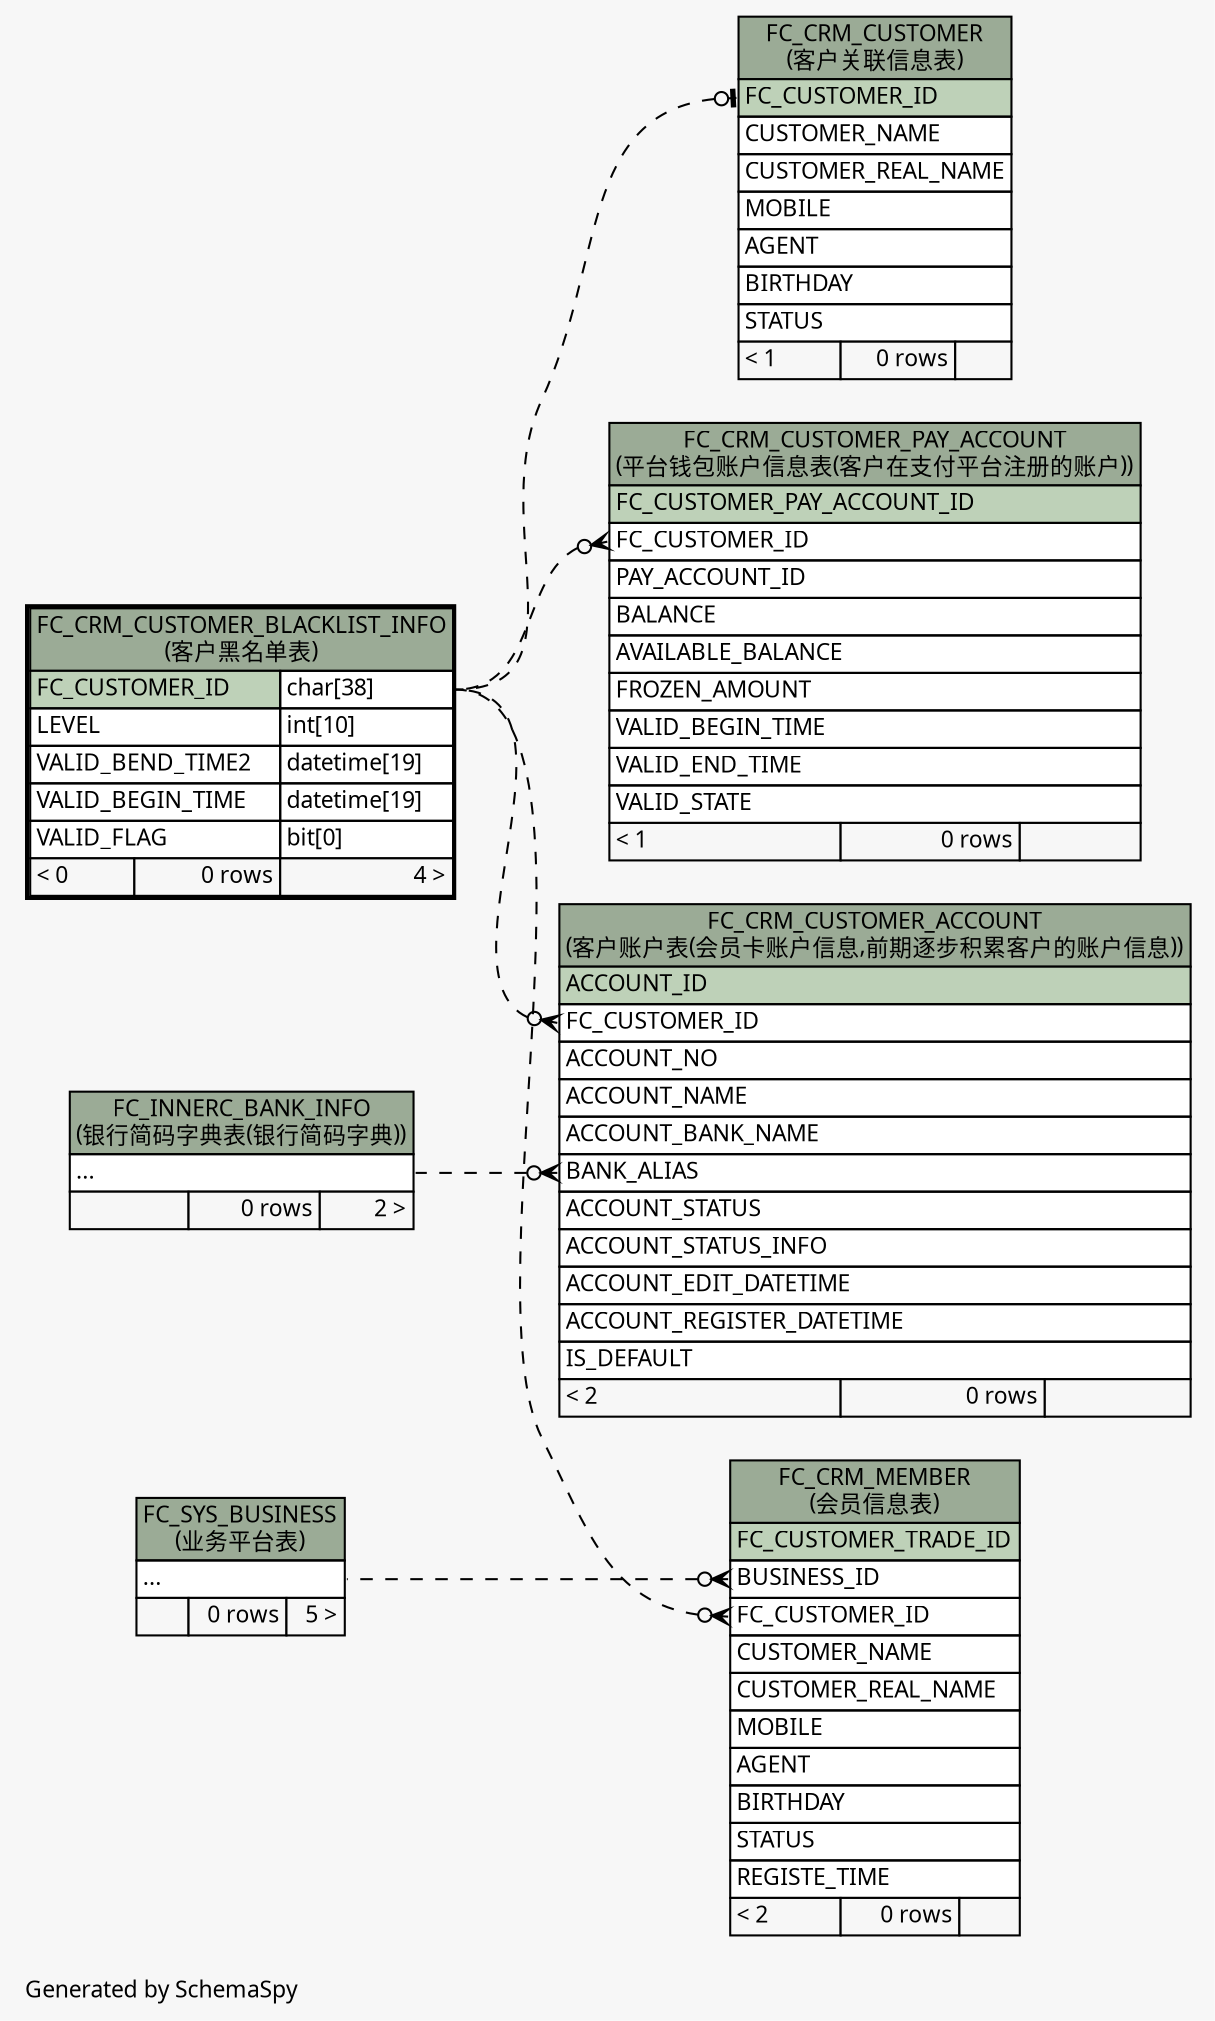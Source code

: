 // dot 2.26.0 on Linux 2.6.32-504.3.3.el6.x86_64
// SchemaSpy rev Unknown
digraph "impliedTwoDegreesRelationshipsDiagram" {
  graph [
    rankdir="RL"
    bgcolor="#f7f7f7"
    label="\nGenerated by SchemaSpy"
    labeljust="l"
    nodesep="0.18"
    ranksep="0.46"
    fontname="Microsoft YaHei"
    fontsize="11"
  ];
  node [
    fontname="Microsoft YaHei"
    fontsize="11"
    shape="plaintext"
  ];
  edge [
    arrowsize="0.8"
  ];
  "FC_CRM_CUSTOMER":"FC_CUSTOMER_ID":w -> "FC_CRM_CUSTOMER_BLACKLIST_INFO":"FC_CUSTOMER_ID.type":e [arrowhead=none dir=back arrowtail=teeodot style=dashed];
  "FC_CRM_CUSTOMER_ACCOUNT":"BANK_ALIAS":w -> "FC_INNERC_BANK_INFO":"elipses":e [arrowhead=none dir=back arrowtail=crowodot style=dashed];
  "FC_CRM_CUSTOMER_ACCOUNT":"FC_CUSTOMER_ID":w -> "FC_CRM_CUSTOMER_BLACKLIST_INFO":"FC_CUSTOMER_ID.type":e [arrowhead=none dir=back arrowtail=crowodot style=dashed];
  "FC_CRM_CUSTOMER_PAY_ACCOUNT":"FC_CUSTOMER_ID":w -> "FC_CRM_CUSTOMER_BLACKLIST_INFO":"FC_CUSTOMER_ID.type":e [arrowhead=none dir=back arrowtail=crowodot style=dashed];
  "FC_CRM_MEMBER":"BUSINESS_ID":w -> "FC_SYS_BUSINESS":"elipses":e [arrowhead=none dir=back arrowtail=crowodot style=dashed];
  "FC_CRM_MEMBER":"FC_CUSTOMER_ID":w -> "FC_CRM_CUSTOMER_BLACKLIST_INFO":"FC_CUSTOMER_ID.type":e [arrowhead=none dir=back arrowtail=crowodot style=dashed];
  "FC_CRM_CUSTOMER" [
    label=<
    <TABLE BORDER="0" CELLBORDER="1" CELLSPACING="0" BGCOLOR="#ffffff">
      <TR><TD COLSPAN="3" BGCOLOR="#9bab96" ALIGN="CENTER">FC_CRM_CUSTOMER<br/>(客户关联信息表)</TD></TR>
      <TR><TD PORT="FC_CUSTOMER_ID" COLSPAN="3" BGCOLOR="#bed1b8" ALIGN="LEFT">FC_CUSTOMER_ID</TD></TR>
      <TR><TD PORT="CUSTOMER_NAME" COLSPAN="3" ALIGN="LEFT">CUSTOMER_NAME</TD></TR>
      <TR><TD PORT="CUSTOMER_REAL_NAME" COLSPAN="3" ALIGN="LEFT">CUSTOMER_REAL_NAME</TD></TR>
      <TR><TD PORT="MOBILE" COLSPAN="3" ALIGN="LEFT">MOBILE</TD></TR>
      <TR><TD PORT="AGENT" COLSPAN="3" ALIGN="LEFT">AGENT</TD></TR>
      <TR><TD PORT="BIRTHDAY" COLSPAN="3" ALIGN="LEFT">BIRTHDAY</TD></TR>
      <TR><TD PORT="STATUS" COLSPAN="3" ALIGN="LEFT">STATUS</TD></TR>
      <TR><TD ALIGN="LEFT" BGCOLOR="#f7f7f7">&lt; 1</TD><TD ALIGN="RIGHT" BGCOLOR="#f7f7f7">0 rows</TD><TD ALIGN="RIGHT" BGCOLOR="#f7f7f7">  </TD></TR>
    </TABLE>>
    URL="FC_CRM_CUSTOMER.html"
    tooltip="FC_CRM_CUSTOMER"
  ];
  "FC_CRM_CUSTOMER_ACCOUNT" [
    label=<
    <TABLE BORDER="0" CELLBORDER="1" CELLSPACING="0" BGCOLOR="#ffffff">
      <TR><TD COLSPAN="3" BGCOLOR="#9bab96" ALIGN="CENTER">FC_CRM_CUSTOMER_ACCOUNT<br/>(客户账户表(会员卡账户信息,前期逐步积累客户的账户信息))</TD></TR>
      <TR><TD PORT="ACCOUNT_ID" COLSPAN="3" BGCOLOR="#bed1b8" ALIGN="LEFT">ACCOUNT_ID</TD></TR>
      <TR><TD PORT="FC_CUSTOMER_ID" COLSPAN="3" ALIGN="LEFT">FC_CUSTOMER_ID</TD></TR>
      <TR><TD PORT="ACCOUNT_NO" COLSPAN="3" ALIGN="LEFT">ACCOUNT_NO</TD></TR>
      <TR><TD PORT="ACCOUNT_NAME" COLSPAN="3" ALIGN="LEFT">ACCOUNT_NAME</TD></TR>
      <TR><TD PORT="ACCOUNT_BANK_NAME" COLSPAN="3" ALIGN="LEFT">ACCOUNT_BANK_NAME</TD></TR>
      <TR><TD PORT="BANK_ALIAS" COLSPAN="3" ALIGN="LEFT">BANK_ALIAS</TD></TR>
      <TR><TD PORT="ACCOUNT_STATUS" COLSPAN="3" ALIGN="LEFT">ACCOUNT_STATUS</TD></TR>
      <TR><TD PORT="ACCOUNT_STATUS_INFO" COLSPAN="3" ALIGN="LEFT">ACCOUNT_STATUS_INFO</TD></TR>
      <TR><TD PORT="ACCOUNT_EDIT_DATETIME" COLSPAN="3" ALIGN="LEFT">ACCOUNT_EDIT_DATETIME</TD></TR>
      <TR><TD PORT="ACCOUNT_REGISTER_DATETIME" COLSPAN="3" ALIGN="LEFT">ACCOUNT_REGISTER_DATETIME</TD></TR>
      <TR><TD PORT="IS_DEFAULT" COLSPAN="3" ALIGN="LEFT">IS_DEFAULT</TD></TR>
      <TR><TD ALIGN="LEFT" BGCOLOR="#f7f7f7">&lt; 2</TD><TD ALIGN="RIGHT" BGCOLOR="#f7f7f7">0 rows</TD><TD ALIGN="RIGHT" BGCOLOR="#f7f7f7">  </TD></TR>
    </TABLE>>
    URL="FC_CRM_CUSTOMER_ACCOUNT.html"
    tooltip="FC_CRM_CUSTOMER_ACCOUNT"
  ];
  "FC_CRM_CUSTOMER_BLACKLIST_INFO" [
    label=<
    <TABLE BORDER="2" CELLBORDER="1" CELLSPACING="0" BGCOLOR="#ffffff">
      <TR><TD COLSPAN="3" BGCOLOR="#9bab96" ALIGN="CENTER">FC_CRM_CUSTOMER_BLACKLIST_INFO<br/>(客户黑名单表)</TD></TR>
      <TR><TD PORT="FC_CUSTOMER_ID" COLSPAN="2" BGCOLOR="#bed1b8" ALIGN="LEFT">FC_CUSTOMER_ID</TD><TD PORT="FC_CUSTOMER_ID.type" ALIGN="LEFT">char[38]</TD></TR>
      <TR><TD PORT="LEVEL" COLSPAN="2" ALIGN="LEFT">LEVEL</TD><TD PORT="LEVEL.type" ALIGN="LEFT">int[10]</TD></TR>
      <TR><TD PORT="VALID_BEND_TIME2" COLSPAN="2" ALIGN="LEFT">VALID_BEND_TIME2</TD><TD PORT="VALID_BEND_TIME2.type" ALIGN="LEFT">datetime[19]</TD></TR>
      <TR><TD PORT="VALID_BEGIN_TIME" COLSPAN="2" ALIGN="LEFT">VALID_BEGIN_TIME</TD><TD PORT="VALID_BEGIN_TIME.type" ALIGN="LEFT">datetime[19]</TD></TR>
      <TR><TD PORT="VALID_FLAG" COLSPAN="2" ALIGN="LEFT">VALID_FLAG</TD><TD PORT="VALID_FLAG.type" ALIGN="LEFT">bit[0]</TD></TR>
      <TR><TD ALIGN="LEFT" BGCOLOR="#f7f7f7">&lt; 0</TD><TD ALIGN="RIGHT" BGCOLOR="#f7f7f7">0 rows</TD><TD ALIGN="RIGHT" BGCOLOR="#f7f7f7">4 &gt;</TD></TR>
    </TABLE>>
    URL="FC_CRM_CUSTOMER_BLACKLIST_INFO.html"
    tooltip="FC_CRM_CUSTOMER_BLACKLIST_INFO"
  ];
  "FC_CRM_CUSTOMER_PAY_ACCOUNT" [
    label=<
    <TABLE BORDER="0" CELLBORDER="1" CELLSPACING="0" BGCOLOR="#ffffff">
      <TR><TD COLSPAN="3" BGCOLOR="#9bab96" ALIGN="CENTER">FC_CRM_CUSTOMER_PAY_ACCOUNT<br/>(平台钱包账户信息表(客户在支付平台注册的账户))</TD></TR>
      <TR><TD PORT="FC_CUSTOMER_PAY_ACCOUNT_ID" COLSPAN="3" BGCOLOR="#bed1b8" ALIGN="LEFT">FC_CUSTOMER_PAY_ACCOUNT_ID</TD></TR>
      <TR><TD PORT="FC_CUSTOMER_ID" COLSPAN="3" ALIGN="LEFT">FC_CUSTOMER_ID</TD></TR>
      <TR><TD PORT="PAY_ACCOUNT_ID" COLSPAN="3" ALIGN="LEFT">PAY_ACCOUNT_ID</TD></TR>
      <TR><TD PORT="BALANCE" COLSPAN="3" ALIGN="LEFT">BALANCE</TD></TR>
      <TR><TD PORT="AVAILABLE_BALANCE" COLSPAN="3" ALIGN="LEFT">AVAILABLE_BALANCE</TD></TR>
      <TR><TD PORT="FROZEN_AMOUNT" COLSPAN="3" ALIGN="LEFT">FROZEN_AMOUNT</TD></TR>
      <TR><TD PORT="VALID_BEGIN_TIME" COLSPAN="3" ALIGN="LEFT">VALID_BEGIN_TIME</TD></TR>
      <TR><TD PORT="VALID_END_TIME" COLSPAN="3" ALIGN="LEFT">VALID_END_TIME</TD></TR>
      <TR><TD PORT="VALID_STATE" COLSPAN="3" ALIGN="LEFT">VALID_STATE</TD></TR>
      <TR><TD ALIGN="LEFT" BGCOLOR="#f7f7f7">&lt; 1</TD><TD ALIGN="RIGHT" BGCOLOR="#f7f7f7">0 rows</TD><TD ALIGN="RIGHT" BGCOLOR="#f7f7f7">  </TD></TR>
    </TABLE>>
    URL="FC_CRM_CUSTOMER_PAY_ACCOUNT.html"
    tooltip="FC_CRM_CUSTOMER_PAY_ACCOUNT"
  ];
  "FC_CRM_MEMBER" [
    label=<
    <TABLE BORDER="0" CELLBORDER="1" CELLSPACING="0" BGCOLOR="#ffffff">
      <TR><TD COLSPAN="3" BGCOLOR="#9bab96" ALIGN="CENTER">FC_CRM_MEMBER<br/>(会员信息表)</TD></TR>
      <TR><TD PORT="FC_CUSTOMER_TRADE_ID" COLSPAN="3" BGCOLOR="#bed1b8" ALIGN="LEFT">FC_CUSTOMER_TRADE_ID</TD></TR>
      <TR><TD PORT="BUSINESS_ID" COLSPAN="3" ALIGN="LEFT">BUSINESS_ID</TD></TR>
      <TR><TD PORT="FC_CUSTOMER_ID" COLSPAN="3" ALIGN="LEFT">FC_CUSTOMER_ID</TD></TR>
      <TR><TD PORT="CUSTOMER_NAME" COLSPAN="3" ALIGN="LEFT">CUSTOMER_NAME</TD></TR>
      <TR><TD PORT="CUSTOMER_REAL_NAME" COLSPAN="3" ALIGN="LEFT">CUSTOMER_REAL_NAME</TD></TR>
      <TR><TD PORT="MOBILE" COLSPAN="3" ALIGN="LEFT">MOBILE</TD></TR>
      <TR><TD PORT="AGENT" COLSPAN="3" ALIGN="LEFT">AGENT</TD></TR>
      <TR><TD PORT="BIRTHDAY" COLSPAN="3" ALIGN="LEFT">BIRTHDAY</TD></TR>
      <TR><TD PORT="STATUS" COLSPAN="3" ALIGN="LEFT">STATUS</TD></TR>
      <TR><TD PORT="REGISTE_TIME" COLSPAN="3" ALIGN="LEFT">REGISTE_TIME</TD></TR>
      <TR><TD ALIGN="LEFT" BGCOLOR="#f7f7f7">&lt; 2</TD><TD ALIGN="RIGHT" BGCOLOR="#f7f7f7">0 rows</TD><TD ALIGN="RIGHT" BGCOLOR="#f7f7f7">  </TD></TR>
    </TABLE>>
    URL="FC_CRM_MEMBER.html"
    tooltip="FC_CRM_MEMBER"
  ];
  "FC_INNERC_BANK_INFO" [
    label=<
    <TABLE BORDER="0" CELLBORDER="1" CELLSPACING="0" BGCOLOR="#ffffff">
      <TR><TD COLSPAN="3" BGCOLOR="#9bab96" ALIGN="CENTER">FC_INNERC_BANK_INFO<br/>(银行简码字典表(银行简码字典))</TD></TR>
      <TR><TD PORT="elipses" COLSPAN="3" ALIGN="LEFT">...</TD></TR>
      <TR><TD ALIGN="LEFT" BGCOLOR="#f7f7f7">  </TD><TD ALIGN="RIGHT" BGCOLOR="#f7f7f7">0 rows</TD><TD ALIGN="RIGHT" BGCOLOR="#f7f7f7">2 &gt;</TD></TR>
    </TABLE>>
    URL="FC_INNERC_BANK_INFO.html"
    tooltip="FC_INNERC_BANK_INFO"
  ];
  "FC_SYS_BUSINESS" [
    label=<
    <TABLE BORDER="0" CELLBORDER="1" CELLSPACING="0" BGCOLOR="#ffffff">
      <TR><TD COLSPAN="3" BGCOLOR="#9bab96" ALIGN="CENTER">FC_SYS_BUSINESS<br/>(业务平台表)</TD></TR>
      <TR><TD PORT="elipses" COLSPAN="3" ALIGN="LEFT">...</TD></TR>
      <TR><TD ALIGN="LEFT" BGCOLOR="#f7f7f7">  </TD><TD ALIGN="RIGHT" BGCOLOR="#f7f7f7">0 rows</TD><TD ALIGN="RIGHT" BGCOLOR="#f7f7f7">5 &gt;</TD></TR>
    </TABLE>>
    URL="FC_SYS_BUSINESS.html"
    tooltip="FC_SYS_BUSINESS"
  ];
}
